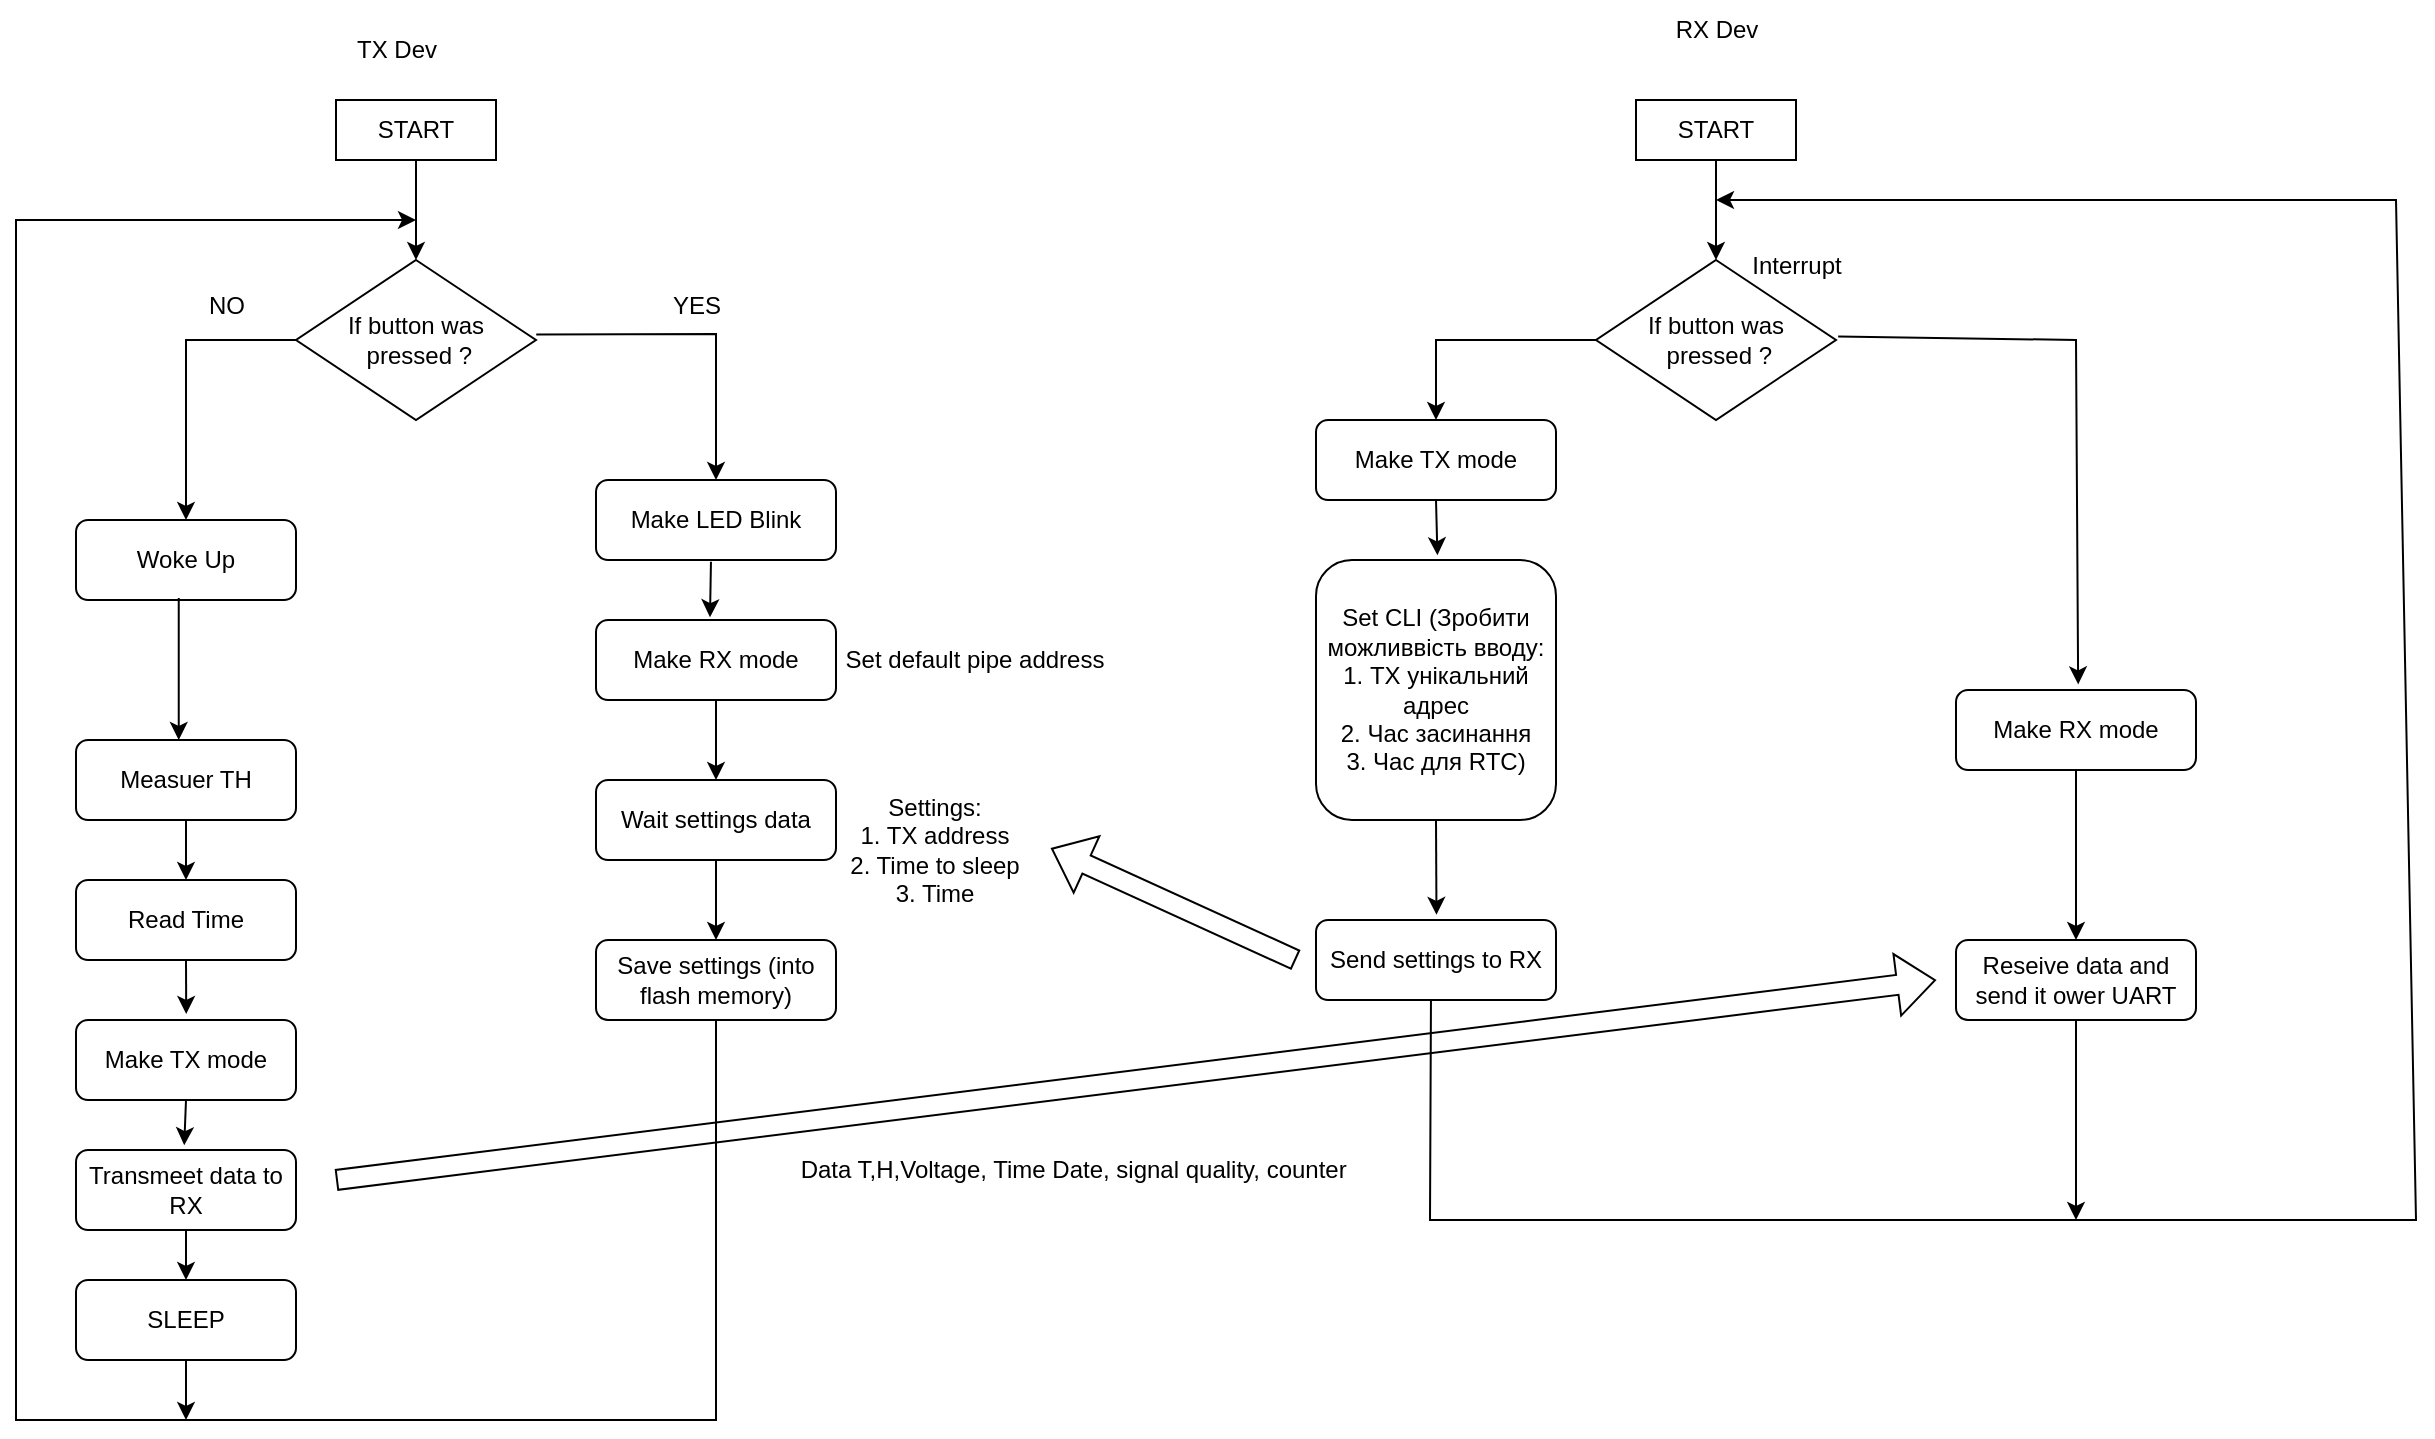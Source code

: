 <mxfile version="24.5.3" type="device">
  <diagram name="Сторінка-1" id="EAt1Hj7CM0DO6zLZWjyT">
    <mxGraphModel dx="1394" dy="725" grid="1" gridSize="10" guides="1" tooltips="1" connect="1" arrows="1" fold="1" page="1" pageScale="1" pageWidth="827" pageHeight="1169" math="0" shadow="0">
      <root>
        <mxCell id="0" />
        <mxCell id="1" parent="0" />
        <mxCell id="E5LQXR_ByXJPgkd1oB9R-3" value="" style="edgeStyle=orthogonalEdgeStyle;rounded=0;orthogonalLoop=1;jettySize=auto;html=1;" parent="1" source="E5LQXR_ByXJPgkd1oB9R-1" target="E5LQXR_ByXJPgkd1oB9R-2" edge="1">
          <mxGeometry relative="1" as="geometry" />
        </mxCell>
        <mxCell id="E5LQXR_ByXJPgkd1oB9R-1" value="START" style="rounded=0;whiteSpace=wrap;html=1;" parent="1" vertex="1">
          <mxGeometry x="170" y="120" width="80" height="30" as="geometry" />
        </mxCell>
        <mxCell id="E5LQXR_ByXJPgkd1oB9R-2" value="If button was&lt;div&gt;&amp;nbsp;pressed ?&lt;/div&gt;" style="rhombus;whiteSpace=wrap;html=1;" parent="1" vertex="1">
          <mxGeometry x="150" y="200" width="120" height="80" as="geometry" />
        </mxCell>
        <mxCell id="E5LQXR_ByXJPgkd1oB9R-8" value="" style="edgeStyle=orthogonalEdgeStyle;rounded=0;orthogonalLoop=1;jettySize=auto;html=1;" parent="1" source="E5LQXR_ByXJPgkd1oB9R-4" target="E5LQXR_ByXJPgkd1oB9R-7" edge="1">
          <mxGeometry relative="1" as="geometry" />
        </mxCell>
        <mxCell id="E5LQXR_ByXJPgkd1oB9R-4" value="Make RX mode" style="rounded=1;whiteSpace=wrap;html=1;" parent="1" vertex="1">
          <mxGeometry x="300" y="380" width="120" height="40" as="geometry" />
        </mxCell>
        <mxCell id="E5LQXR_ByXJPgkd1oB9R-6" value="YES" style="text;html=1;align=center;verticalAlign=middle;resizable=0;points=[];autosize=1;strokeColor=none;fillColor=none;" parent="1" vertex="1">
          <mxGeometry x="325" y="208" width="50" height="30" as="geometry" />
        </mxCell>
        <mxCell id="E5LQXR_ByXJPgkd1oB9R-11" value="" style="edgeStyle=orthogonalEdgeStyle;rounded=0;orthogonalLoop=1;jettySize=auto;html=1;" parent="1" source="E5LQXR_ByXJPgkd1oB9R-7" target="E5LQXR_ByXJPgkd1oB9R-10" edge="1">
          <mxGeometry relative="1" as="geometry" />
        </mxCell>
        <mxCell id="E5LQXR_ByXJPgkd1oB9R-7" value="Wait settings data" style="rounded=1;whiteSpace=wrap;html=1;" parent="1" vertex="1">
          <mxGeometry x="300" y="460" width="120" height="40" as="geometry" />
        </mxCell>
        <mxCell id="E5LQXR_ByXJPgkd1oB9R-9" value="Settings:&lt;div&gt;1. TX address&lt;br&gt;2. Time to sleep&lt;/div&gt;&lt;div&gt;3. Time&lt;/div&gt;" style="text;html=1;align=center;verticalAlign=middle;resizable=0;points=[];autosize=1;strokeColor=none;fillColor=none;" parent="1" vertex="1">
          <mxGeometry x="414" y="460" width="110" height="70" as="geometry" />
        </mxCell>
        <mxCell id="E5LQXR_ByXJPgkd1oB9R-10" value="Save settings (into flash memory)" style="rounded=1;whiteSpace=wrap;html=1;" parent="1" vertex="1">
          <mxGeometry x="300" y="540" width="120" height="40" as="geometry" />
        </mxCell>
        <mxCell id="E5LQXR_ByXJPgkd1oB9R-12" value="Make TX mode" style="rounded=1;whiteSpace=wrap;html=1;" parent="1" vertex="1">
          <mxGeometry x="40" y="580" width="110" height="40" as="geometry" />
        </mxCell>
        <mxCell id="_YGtHoCkZKJcjlJyTd3E-3" value="" style="edgeStyle=orthogonalEdgeStyle;rounded=0;orthogonalLoop=1;jettySize=auto;html=1;" edge="1" parent="1" source="E5LQXR_ByXJPgkd1oB9R-13" target="_YGtHoCkZKJcjlJyTd3E-2">
          <mxGeometry relative="1" as="geometry" />
        </mxCell>
        <mxCell id="E5LQXR_ByXJPgkd1oB9R-13" value="Measuer TH" style="rounded=1;whiteSpace=wrap;html=1;" parent="1" vertex="1">
          <mxGeometry x="40" y="440" width="110" height="40" as="geometry" />
        </mxCell>
        <mxCell id="E5LQXR_ByXJPgkd1oB9R-18" value="" style="edgeStyle=orthogonalEdgeStyle;rounded=0;orthogonalLoop=1;jettySize=auto;html=1;" parent="1" source="E5LQXR_ByXJPgkd1oB9R-15" target="E5LQXR_ByXJPgkd1oB9R-17" edge="1">
          <mxGeometry relative="1" as="geometry" />
        </mxCell>
        <mxCell id="E5LQXR_ByXJPgkd1oB9R-15" value="Transmeet data to RX" style="rounded=1;whiteSpace=wrap;html=1;" parent="1" vertex="1">
          <mxGeometry x="40" y="645" width="110" height="40" as="geometry" />
        </mxCell>
        <mxCell id="E5LQXR_ByXJPgkd1oB9R-17" value="SLEEP" style="rounded=1;whiteSpace=wrap;html=1;" parent="1" vertex="1">
          <mxGeometry x="40" y="710" width="110" height="40" as="geometry" />
        </mxCell>
        <mxCell id="E5LQXR_ByXJPgkd1oB9R-19" value="Woke Up" style="rounded=1;whiteSpace=wrap;html=1;" parent="1" vertex="1">
          <mxGeometry x="40" y="330" width="110" height="40" as="geometry" />
        </mxCell>
        <mxCell id="E5LQXR_ByXJPgkd1oB9R-23" value="" style="endArrow=classic;html=1;rounded=0;exitX=0.5;exitY=1;exitDx=0;exitDy=0;" parent="1" source="E5LQXR_ByXJPgkd1oB9R-10" edge="1">
          <mxGeometry width="50" height="50" relative="1" as="geometry">
            <mxPoint x="390" y="584" as="sourcePoint" />
            <mxPoint x="210" y="180" as="targetPoint" />
            <Array as="points">
              <mxPoint x="360" y="780" />
              <mxPoint x="10" y="780" />
              <mxPoint x="10" y="180" />
            </Array>
          </mxGeometry>
        </mxCell>
        <mxCell id="E5LQXR_ByXJPgkd1oB9R-24" value="NO" style="text;html=1;align=center;verticalAlign=middle;resizable=0;points=[];autosize=1;strokeColor=none;fillColor=none;" parent="1" vertex="1">
          <mxGeometry x="95" y="208" width="40" height="30" as="geometry" />
        </mxCell>
        <mxCell id="E5LQXR_ByXJPgkd1oB9R-25" value="TX Dev" style="text;html=1;align=center;verticalAlign=middle;resizable=0;points=[];autosize=1;strokeColor=none;fillColor=none;" parent="1" vertex="1">
          <mxGeometry x="170" y="80" width="60" height="30" as="geometry" />
        </mxCell>
        <mxCell id="E5LQXR_ByXJPgkd1oB9R-26" value="RX Dev" style="text;html=1;align=center;verticalAlign=middle;resizable=0;points=[];autosize=1;strokeColor=none;fillColor=none;" parent="1" vertex="1">
          <mxGeometry x="830" y="70" width="60" height="30" as="geometry" />
        </mxCell>
        <mxCell id="E5LQXR_ByXJPgkd1oB9R-27" value="START" style="rounded=0;whiteSpace=wrap;html=1;" parent="1" vertex="1">
          <mxGeometry x="820" y="120" width="80" height="30" as="geometry" />
        </mxCell>
        <mxCell id="E5LQXR_ByXJPgkd1oB9R-28" value="If button was&lt;div&gt;&amp;nbsp;pressed ?&lt;/div&gt;" style="rhombus;whiteSpace=wrap;html=1;" parent="1" vertex="1">
          <mxGeometry x="800" y="200" width="120" height="80" as="geometry" />
        </mxCell>
        <mxCell id="E5LQXR_ByXJPgkd1oB9R-29" value="" style="endArrow=classic;html=1;rounded=0;entryX=0.5;entryY=0;entryDx=0;entryDy=0;exitX=0;exitY=0.5;exitDx=0;exitDy=0;" parent="1" source="E5LQXR_ByXJPgkd1oB9R-2" target="E5LQXR_ByXJPgkd1oB9R-19" edge="1">
          <mxGeometry width="50" height="50" relative="1" as="geometry">
            <mxPoint x="410" y="470" as="sourcePoint" />
            <mxPoint x="460" y="420" as="targetPoint" />
            <Array as="points">
              <mxPoint x="95" y="240" />
            </Array>
          </mxGeometry>
        </mxCell>
        <mxCell id="E5LQXR_ByXJPgkd1oB9R-31" value="Make TX mode" style="rounded=1;whiteSpace=wrap;html=1;" parent="1" vertex="1">
          <mxGeometry x="660" y="280" width="120" height="40" as="geometry" />
        </mxCell>
        <mxCell id="E5LQXR_ByXJPgkd1oB9R-32" value="" style="shape=flexArrow;endArrow=classic;html=1;rounded=0;entryX=1.032;entryY=0.488;entryDx=0;entryDy=0;entryPerimeter=0;" parent="1" target="E5LQXR_ByXJPgkd1oB9R-9" edge="1">
          <mxGeometry width="50" height="50" relative="1" as="geometry">
            <mxPoint x="650" y="550" as="sourcePoint" />
            <mxPoint x="530" y="590" as="targetPoint" />
          </mxGeometry>
        </mxCell>
        <mxCell id="E5LQXR_ByXJPgkd1oB9R-33" value="Set default pipe address" style="text;html=1;align=center;verticalAlign=middle;resizable=0;points=[];autosize=1;strokeColor=none;fillColor=none;" parent="1" vertex="1">
          <mxGeometry x="414" y="385" width="150" height="30" as="geometry" />
        </mxCell>
        <mxCell id="E5LQXR_ByXJPgkd1oB9R-34" value="" style="endArrow=classic;html=1;rounded=0;entryX=0.5;entryY=0;entryDx=0;entryDy=0;exitX=0.5;exitY=1;exitDx=0;exitDy=0;" parent="1" source="E5LQXR_ByXJPgkd1oB9R-27" target="E5LQXR_ByXJPgkd1oB9R-28" edge="1">
          <mxGeometry width="50" height="50" relative="1" as="geometry">
            <mxPoint x="560" y="450" as="sourcePoint" />
            <mxPoint x="610" y="400" as="targetPoint" />
          </mxGeometry>
        </mxCell>
        <mxCell id="E5LQXR_ByXJPgkd1oB9R-35" value="Set CLI (Зробити можливвість вводу:&lt;br&gt;1. TX унікальний адрес&lt;br&gt;2. Час засинання&lt;br&gt;3. Час для RTC)" style="rounded=1;whiteSpace=wrap;html=1;" parent="1" vertex="1">
          <mxGeometry x="660" y="350" width="120" height="130" as="geometry" />
        </mxCell>
        <mxCell id="E5LQXR_ByXJPgkd1oB9R-36" value="" style="endArrow=classic;html=1;rounded=0;entryX=0.506;entryY=-0.018;entryDx=0;entryDy=0;entryPerimeter=0;exitX=0.5;exitY=1;exitDx=0;exitDy=0;" parent="1" source="E5LQXR_ByXJPgkd1oB9R-31" target="E5LQXR_ByXJPgkd1oB9R-35" edge="1">
          <mxGeometry width="50" height="50" relative="1" as="geometry">
            <mxPoint x="560" y="400" as="sourcePoint" />
            <mxPoint x="610" y="350" as="targetPoint" />
          </mxGeometry>
        </mxCell>
        <mxCell id="E5LQXR_ByXJPgkd1oB9R-37" value="Send settings to RX" style="rounded=1;whiteSpace=wrap;html=1;" parent="1" vertex="1">
          <mxGeometry x="660" y="530" width="120" height="40" as="geometry" />
        </mxCell>
        <mxCell id="E5LQXR_ByXJPgkd1oB9R-38" value="" style="endArrow=classic;html=1;rounded=0;entryX=0.502;entryY=-0.065;entryDx=0;entryDy=0;entryPerimeter=0;exitX=0.5;exitY=1;exitDx=0;exitDy=0;" parent="1" source="E5LQXR_ByXJPgkd1oB9R-35" target="E5LQXR_ByXJPgkd1oB9R-37" edge="1">
          <mxGeometry width="50" height="50" relative="1" as="geometry">
            <mxPoint x="580" y="530" as="sourcePoint" />
            <mxPoint x="630" y="480" as="targetPoint" />
          </mxGeometry>
        </mxCell>
        <mxCell id="E5LQXR_ByXJPgkd1oB9R-40" value="" style="endArrow=classic;html=1;rounded=0;exitX=0.479;exitY=1.002;exitDx=0;exitDy=0;exitPerimeter=0;" parent="1" source="E5LQXR_ByXJPgkd1oB9R-37" edge="1">
          <mxGeometry width="50" height="50" relative="1" as="geometry">
            <mxPoint x="850" y="470" as="sourcePoint" />
            <mxPoint x="860" y="170" as="targetPoint" />
            <Array as="points">
              <mxPoint x="717" y="680" />
              <mxPoint x="1210" y="680" />
              <mxPoint x="1200" y="170" />
            </Array>
          </mxGeometry>
        </mxCell>
        <mxCell id="E5LQXR_ByXJPgkd1oB9R-41" value="" style="endArrow=classic;html=1;rounded=0;entryX=0.5;entryY=0;entryDx=0;entryDy=0;exitX=0;exitY=0.5;exitDx=0;exitDy=0;" parent="1" source="E5LQXR_ByXJPgkd1oB9R-28" target="E5LQXR_ByXJPgkd1oB9R-31" edge="1">
          <mxGeometry width="50" height="50" relative="1" as="geometry">
            <mxPoint x="850" y="470" as="sourcePoint" />
            <mxPoint x="900" y="420" as="targetPoint" />
            <Array as="points">
              <mxPoint x="720" y="240" />
            </Array>
          </mxGeometry>
        </mxCell>
        <mxCell id="E5LQXR_ByXJPgkd1oB9R-42" value="Make RX mode" style="rounded=1;whiteSpace=wrap;html=1;" parent="1" vertex="1">
          <mxGeometry x="980" y="415" width="120" height="40" as="geometry" />
        </mxCell>
        <mxCell id="E5LQXR_ByXJPgkd1oB9R-43" value="" style="endArrow=classic;html=1;rounded=0;entryX=0.509;entryY=-0.07;entryDx=0;entryDy=0;entryPerimeter=0;exitX=1.009;exitY=0.478;exitDx=0;exitDy=0;exitPerimeter=0;" parent="1" source="E5LQXR_ByXJPgkd1oB9R-28" target="E5LQXR_ByXJPgkd1oB9R-42" edge="1">
          <mxGeometry width="50" height="50" relative="1" as="geometry">
            <mxPoint x="920" y="242.72" as="sourcePoint" />
            <mxPoint x="1043.96" y="280" as="targetPoint" />
            <Array as="points">
              <mxPoint x="1040" y="240" />
            </Array>
          </mxGeometry>
        </mxCell>
        <mxCell id="E5LQXR_ByXJPgkd1oB9R-44" value="Reseive data and send it ower UART" style="rounded=1;whiteSpace=wrap;html=1;" parent="1" vertex="1">
          <mxGeometry x="980" y="540" width="120" height="40" as="geometry" />
        </mxCell>
        <mxCell id="E5LQXR_ByXJPgkd1oB9R-46" value="Interrupt" style="text;html=1;align=center;verticalAlign=middle;resizable=0;points=[];autosize=1;strokeColor=none;fillColor=none;" parent="1" vertex="1">
          <mxGeometry x="865" y="188" width="70" height="30" as="geometry" />
        </mxCell>
        <mxCell id="E5LQXR_ByXJPgkd1oB9R-48" value="Make LED Blink" style="rounded=1;whiteSpace=wrap;html=1;" parent="1" vertex="1">
          <mxGeometry x="300" y="310" width="120" height="40" as="geometry" />
        </mxCell>
        <mxCell id="E5LQXR_ByXJPgkd1oB9R-49" value="" style="endArrow=classic;html=1;rounded=0;exitX=1.001;exitY=0.466;exitDx=0;exitDy=0;exitPerimeter=0;entryX=0.5;entryY=0;entryDx=0;entryDy=0;" parent="1" source="E5LQXR_ByXJPgkd1oB9R-2" target="E5LQXR_ByXJPgkd1oB9R-48" edge="1">
          <mxGeometry width="50" height="50" relative="1" as="geometry">
            <mxPoint x="380" y="490" as="sourcePoint" />
            <mxPoint x="430" y="440" as="targetPoint" />
            <Array as="points">
              <mxPoint x="360" y="237" />
            </Array>
          </mxGeometry>
        </mxCell>
        <mxCell id="E5LQXR_ByXJPgkd1oB9R-50" value="" style="endArrow=classic;html=1;rounded=0;exitX=0.479;exitY=1.022;exitDx=0;exitDy=0;exitPerimeter=0;entryX=0.475;entryY=-0.035;entryDx=0;entryDy=0;entryPerimeter=0;" parent="1" source="E5LQXR_ByXJPgkd1oB9R-48" target="E5LQXR_ByXJPgkd1oB9R-4" edge="1">
          <mxGeometry width="50" height="50" relative="1" as="geometry">
            <mxPoint x="380" y="500" as="sourcePoint" />
            <mxPoint x="430" y="450" as="targetPoint" />
          </mxGeometry>
        </mxCell>
        <mxCell id="_YGtHoCkZKJcjlJyTd3E-1" value="" style="endArrow=classic;html=1;rounded=0;exitX=0.5;exitY=1;exitDx=0;exitDy=0;" edge="1" parent="1" source="E5LQXR_ByXJPgkd1oB9R-17">
          <mxGeometry width="50" height="50" relative="1" as="geometry">
            <mxPoint x="350" y="680" as="sourcePoint" />
            <mxPoint x="95" y="780" as="targetPoint" />
          </mxGeometry>
        </mxCell>
        <mxCell id="_YGtHoCkZKJcjlJyTd3E-2" value="Read Time" style="rounded=1;whiteSpace=wrap;html=1;" vertex="1" parent="1">
          <mxGeometry x="40" y="510" width="110" height="40" as="geometry" />
        </mxCell>
        <mxCell id="_YGtHoCkZKJcjlJyTd3E-5" value="" style="endArrow=classic;html=1;rounded=0;exitX=0.5;exitY=1;exitDx=0;exitDy=0;entryX=0.501;entryY=-0.075;entryDx=0;entryDy=0;entryPerimeter=0;" edge="1" parent="1" source="_YGtHoCkZKJcjlJyTd3E-2" target="E5LQXR_ByXJPgkd1oB9R-12">
          <mxGeometry width="50" height="50" relative="1" as="geometry">
            <mxPoint x="520" y="580" as="sourcePoint" />
            <mxPoint x="570" y="530" as="targetPoint" />
          </mxGeometry>
        </mxCell>
        <mxCell id="_YGtHoCkZKJcjlJyTd3E-6" value="" style="endArrow=classic;html=1;rounded=0;exitX=0.5;exitY=1;exitDx=0;exitDy=0;entryX=0.492;entryY=-0.06;entryDx=0;entryDy=0;entryPerimeter=0;" edge="1" parent="1" source="E5LQXR_ByXJPgkd1oB9R-12" target="E5LQXR_ByXJPgkd1oB9R-15">
          <mxGeometry width="50" height="50" relative="1" as="geometry">
            <mxPoint x="520" y="580" as="sourcePoint" />
            <mxPoint x="570" y="530" as="targetPoint" />
          </mxGeometry>
        </mxCell>
        <mxCell id="_YGtHoCkZKJcjlJyTd3E-7" value="" style="endArrow=classic;html=1;rounded=0;exitX=0.467;exitY=0.975;exitDx=0;exitDy=0;exitPerimeter=0;entryX=0.467;entryY=0;entryDx=0;entryDy=0;entryPerimeter=0;" edge="1" parent="1" source="E5LQXR_ByXJPgkd1oB9R-19" target="E5LQXR_ByXJPgkd1oB9R-13">
          <mxGeometry width="50" height="50" relative="1" as="geometry">
            <mxPoint x="520" y="580" as="sourcePoint" />
            <mxPoint x="570" y="530" as="targetPoint" />
          </mxGeometry>
        </mxCell>
        <mxCell id="_YGtHoCkZKJcjlJyTd3E-8" value="" style="endArrow=classic;html=1;rounded=0;exitX=0.5;exitY=1;exitDx=0;exitDy=0;" edge="1" parent="1" source="E5LQXR_ByXJPgkd1oB9R-44">
          <mxGeometry width="50" height="50" relative="1" as="geometry">
            <mxPoint x="590" y="450" as="sourcePoint" />
            <mxPoint x="1040" y="680" as="targetPoint" />
          </mxGeometry>
        </mxCell>
        <mxCell id="_YGtHoCkZKJcjlJyTd3E-10" value="" style="endArrow=classic;html=1;rounded=0;exitX=0.5;exitY=1;exitDx=0;exitDy=0;entryX=0.5;entryY=0;entryDx=0;entryDy=0;" edge="1" parent="1" source="E5LQXR_ByXJPgkd1oB9R-42" target="E5LQXR_ByXJPgkd1oB9R-44">
          <mxGeometry width="50" height="50" relative="1" as="geometry">
            <mxPoint x="590" y="450" as="sourcePoint" />
            <mxPoint x="1040" y="500" as="targetPoint" />
          </mxGeometry>
        </mxCell>
        <mxCell id="_YGtHoCkZKJcjlJyTd3E-12" value="" style="shape=flexArrow;endArrow=classic;html=1;rounded=0;" edge="1" parent="1">
          <mxGeometry width="50" height="50" relative="1" as="geometry">
            <mxPoint x="170" y="660" as="sourcePoint" />
            <mxPoint x="970" y="560" as="targetPoint" />
          </mxGeometry>
        </mxCell>
        <mxCell id="_YGtHoCkZKJcjlJyTd3E-13" value="Data T,H,Voltage, Time Date, signal quality, counter&amp;nbsp;" style="text;html=1;align=center;verticalAlign=middle;resizable=0;points=[];autosize=1;strokeColor=none;fillColor=none;" vertex="1" parent="1">
          <mxGeometry x="390" y="640" width="300" height="30" as="geometry" />
        </mxCell>
      </root>
    </mxGraphModel>
  </diagram>
</mxfile>
